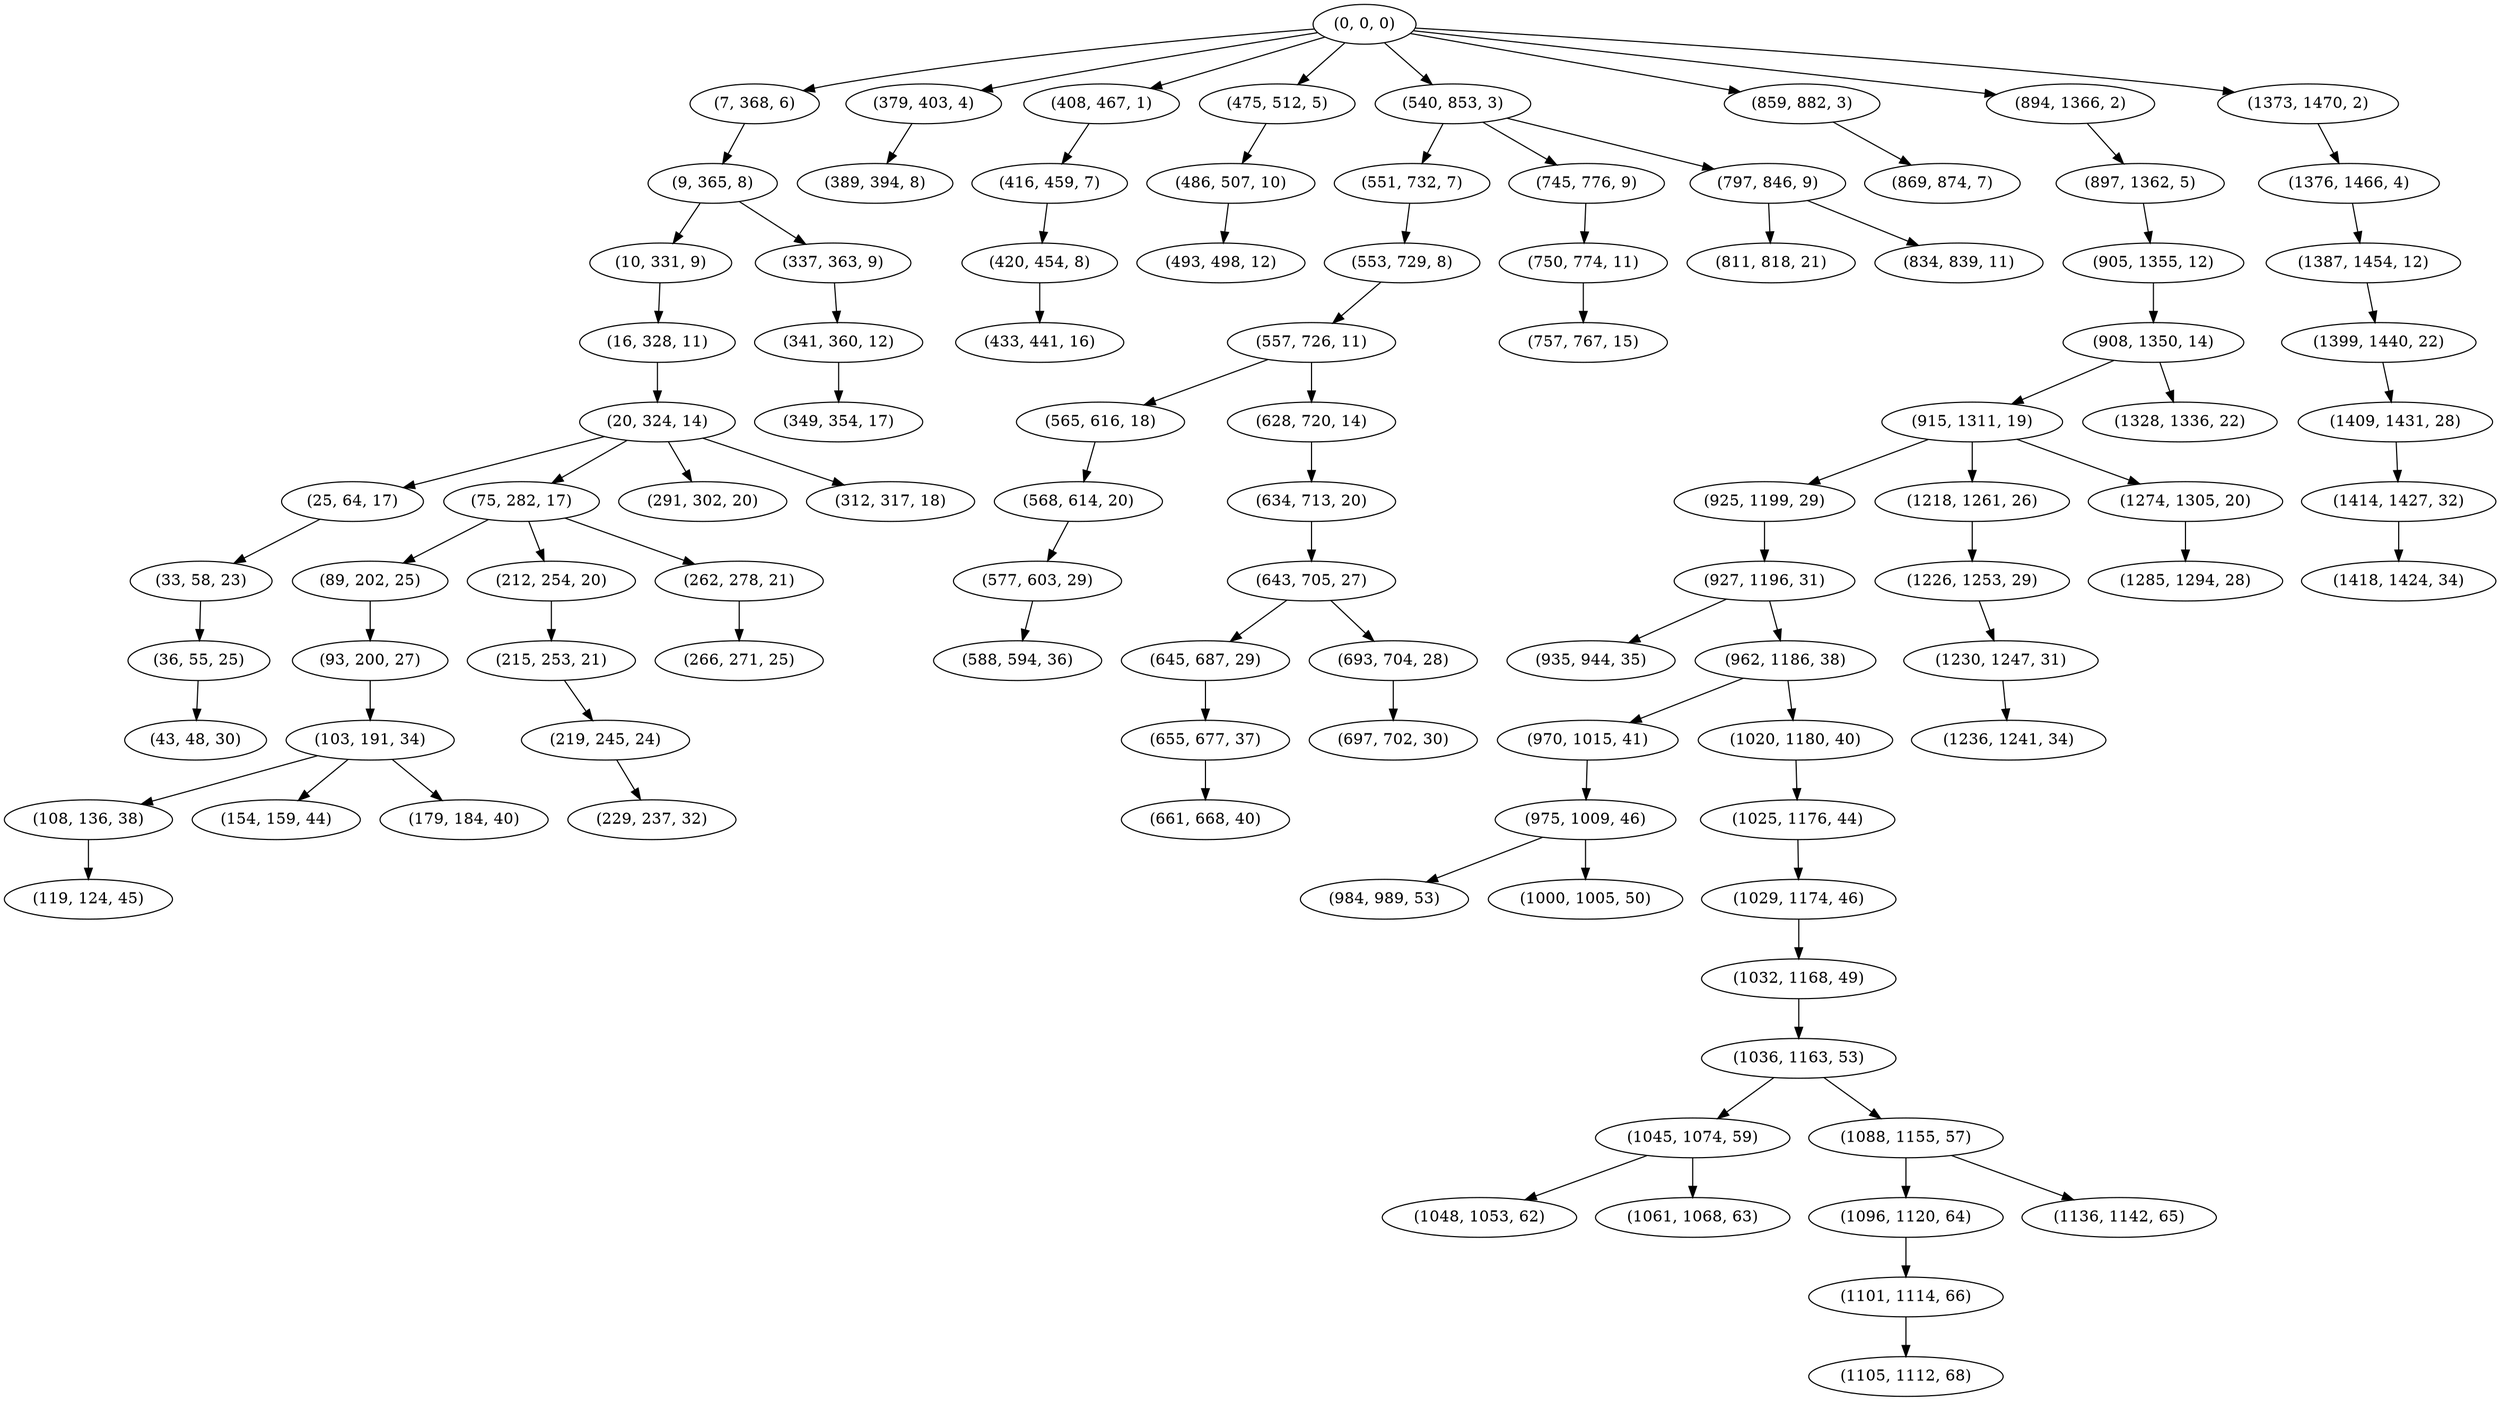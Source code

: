 digraph tree {
    "(0, 0, 0)";
    "(7, 368, 6)";
    "(9, 365, 8)";
    "(10, 331, 9)";
    "(16, 328, 11)";
    "(20, 324, 14)";
    "(25, 64, 17)";
    "(33, 58, 23)";
    "(36, 55, 25)";
    "(43, 48, 30)";
    "(75, 282, 17)";
    "(89, 202, 25)";
    "(93, 200, 27)";
    "(103, 191, 34)";
    "(108, 136, 38)";
    "(119, 124, 45)";
    "(154, 159, 44)";
    "(179, 184, 40)";
    "(212, 254, 20)";
    "(215, 253, 21)";
    "(219, 245, 24)";
    "(229, 237, 32)";
    "(262, 278, 21)";
    "(266, 271, 25)";
    "(291, 302, 20)";
    "(312, 317, 18)";
    "(337, 363, 9)";
    "(341, 360, 12)";
    "(349, 354, 17)";
    "(379, 403, 4)";
    "(389, 394, 8)";
    "(408, 467, 1)";
    "(416, 459, 7)";
    "(420, 454, 8)";
    "(433, 441, 16)";
    "(475, 512, 5)";
    "(486, 507, 10)";
    "(493, 498, 12)";
    "(540, 853, 3)";
    "(551, 732, 7)";
    "(553, 729, 8)";
    "(557, 726, 11)";
    "(565, 616, 18)";
    "(568, 614, 20)";
    "(577, 603, 29)";
    "(588, 594, 36)";
    "(628, 720, 14)";
    "(634, 713, 20)";
    "(643, 705, 27)";
    "(645, 687, 29)";
    "(655, 677, 37)";
    "(661, 668, 40)";
    "(693, 704, 28)";
    "(697, 702, 30)";
    "(745, 776, 9)";
    "(750, 774, 11)";
    "(757, 767, 15)";
    "(797, 846, 9)";
    "(811, 818, 21)";
    "(834, 839, 11)";
    "(859, 882, 3)";
    "(869, 874, 7)";
    "(894, 1366, 2)";
    "(897, 1362, 5)";
    "(905, 1355, 12)";
    "(908, 1350, 14)";
    "(915, 1311, 19)";
    "(925, 1199, 29)";
    "(927, 1196, 31)";
    "(935, 944, 35)";
    "(962, 1186, 38)";
    "(970, 1015, 41)";
    "(975, 1009, 46)";
    "(984, 989, 53)";
    "(1000, 1005, 50)";
    "(1020, 1180, 40)";
    "(1025, 1176, 44)";
    "(1029, 1174, 46)";
    "(1032, 1168, 49)";
    "(1036, 1163, 53)";
    "(1045, 1074, 59)";
    "(1048, 1053, 62)";
    "(1061, 1068, 63)";
    "(1088, 1155, 57)";
    "(1096, 1120, 64)";
    "(1101, 1114, 66)";
    "(1105, 1112, 68)";
    "(1136, 1142, 65)";
    "(1218, 1261, 26)";
    "(1226, 1253, 29)";
    "(1230, 1247, 31)";
    "(1236, 1241, 34)";
    "(1274, 1305, 20)";
    "(1285, 1294, 28)";
    "(1328, 1336, 22)";
    "(1373, 1470, 2)";
    "(1376, 1466, 4)";
    "(1387, 1454, 12)";
    "(1399, 1440, 22)";
    "(1409, 1431, 28)";
    "(1414, 1427, 32)";
    "(1418, 1424, 34)";
    "(0, 0, 0)" -> "(7, 368, 6)";
    "(0, 0, 0)" -> "(379, 403, 4)";
    "(0, 0, 0)" -> "(408, 467, 1)";
    "(0, 0, 0)" -> "(475, 512, 5)";
    "(0, 0, 0)" -> "(540, 853, 3)";
    "(0, 0, 0)" -> "(859, 882, 3)";
    "(0, 0, 0)" -> "(894, 1366, 2)";
    "(0, 0, 0)" -> "(1373, 1470, 2)";
    "(7, 368, 6)" -> "(9, 365, 8)";
    "(9, 365, 8)" -> "(10, 331, 9)";
    "(9, 365, 8)" -> "(337, 363, 9)";
    "(10, 331, 9)" -> "(16, 328, 11)";
    "(16, 328, 11)" -> "(20, 324, 14)";
    "(20, 324, 14)" -> "(25, 64, 17)";
    "(20, 324, 14)" -> "(75, 282, 17)";
    "(20, 324, 14)" -> "(291, 302, 20)";
    "(20, 324, 14)" -> "(312, 317, 18)";
    "(25, 64, 17)" -> "(33, 58, 23)";
    "(33, 58, 23)" -> "(36, 55, 25)";
    "(36, 55, 25)" -> "(43, 48, 30)";
    "(75, 282, 17)" -> "(89, 202, 25)";
    "(75, 282, 17)" -> "(212, 254, 20)";
    "(75, 282, 17)" -> "(262, 278, 21)";
    "(89, 202, 25)" -> "(93, 200, 27)";
    "(93, 200, 27)" -> "(103, 191, 34)";
    "(103, 191, 34)" -> "(108, 136, 38)";
    "(103, 191, 34)" -> "(154, 159, 44)";
    "(103, 191, 34)" -> "(179, 184, 40)";
    "(108, 136, 38)" -> "(119, 124, 45)";
    "(212, 254, 20)" -> "(215, 253, 21)";
    "(215, 253, 21)" -> "(219, 245, 24)";
    "(219, 245, 24)" -> "(229, 237, 32)";
    "(262, 278, 21)" -> "(266, 271, 25)";
    "(337, 363, 9)" -> "(341, 360, 12)";
    "(341, 360, 12)" -> "(349, 354, 17)";
    "(379, 403, 4)" -> "(389, 394, 8)";
    "(408, 467, 1)" -> "(416, 459, 7)";
    "(416, 459, 7)" -> "(420, 454, 8)";
    "(420, 454, 8)" -> "(433, 441, 16)";
    "(475, 512, 5)" -> "(486, 507, 10)";
    "(486, 507, 10)" -> "(493, 498, 12)";
    "(540, 853, 3)" -> "(551, 732, 7)";
    "(540, 853, 3)" -> "(745, 776, 9)";
    "(540, 853, 3)" -> "(797, 846, 9)";
    "(551, 732, 7)" -> "(553, 729, 8)";
    "(553, 729, 8)" -> "(557, 726, 11)";
    "(557, 726, 11)" -> "(565, 616, 18)";
    "(557, 726, 11)" -> "(628, 720, 14)";
    "(565, 616, 18)" -> "(568, 614, 20)";
    "(568, 614, 20)" -> "(577, 603, 29)";
    "(577, 603, 29)" -> "(588, 594, 36)";
    "(628, 720, 14)" -> "(634, 713, 20)";
    "(634, 713, 20)" -> "(643, 705, 27)";
    "(643, 705, 27)" -> "(645, 687, 29)";
    "(643, 705, 27)" -> "(693, 704, 28)";
    "(645, 687, 29)" -> "(655, 677, 37)";
    "(655, 677, 37)" -> "(661, 668, 40)";
    "(693, 704, 28)" -> "(697, 702, 30)";
    "(745, 776, 9)" -> "(750, 774, 11)";
    "(750, 774, 11)" -> "(757, 767, 15)";
    "(797, 846, 9)" -> "(811, 818, 21)";
    "(797, 846, 9)" -> "(834, 839, 11)";
    "(859, 882, 3)" -> "(869, 874, 7)";
    "(894, 1366, 2)" -> "(897, 1362, 5)";
    "(897, 1362, 5)" -> "(905, 1355, 12)";
    "(905, 1355, 12)" -> "(908, 1350, 14)";
    "(908, 1350, 14)" -> "(915, 1311, 19)";
    "(908, 1350, 14)" -> "(1328, 1336, 22)";
    "(915, 1311, 19)" -> "(925, 1199, 29)";
    "(915, 1311, 19)" -> "(1218, 1261, 26)";
    "(915, 1311, 19)" -> "(1274, 1305, 20)";
    "(925, 1199, 29)" -> "(927, 1196, 31)";
    "(927, 1196, 31)" -> "(935, 944, 35)";
    "(927, 1196, 31)" -> "(962, 1186, 38)";
    "(962, 1186, 38)" -> "(970, 1015, 41)";
    "(962, 1186, 38)" -> "(1020, 1180, 40)";
    "(970, 1015, 41)" -> "(975, 1009, 46)";
    "(975, 1009, 46)" -> "(984, 989, 53)";
    "(975, 1009, 46)" -> "(1000, 1005, 50)";
    "(1020, 1180, 40)" -> "(1025, 1176, 44)";
    "(1025, 1176, 44)" -> "(1029, 1174, 46)";
    "(1029, 1174, 46)" -> "(1032, 1168, 49)";
    "(1032, 1168, 49)" -> "(1036, 1163, 53)";
    "(1036, 1163, 53)" -> "(1045, 1074, 59)";
    "(1036, 1163, 53)" -> "(1088, 1155, 57)";
    "(1045, 1074, 59)" -> "(1048, 1053, 62)";
    "(1045, 1074, 59)" -> "(1061, 1068, 63)";
    "(1088, 1155, 57)" -> "(1096, 1120, 64)";
    "(1088, 1155, 57)" -> "(1136, 1142, 65)";
    "(1096, 1120, 64)" -> "(1101, 1114, 66)";
    "(1101, 1114, 66)" -> "(1105, 1112, 68)";
    "(1218, 1261, 26)" -> "(1226, 1253, 29)";
    "(1226, 1253, 29)" -> "(1230, 1247, 31)";
    "(1230, 1247, 31)" -> "(1236, 1241, 34)";
    "(1274, 1305, 20)" -> "(1285, 1294, 28)";
    "(1373, 1470, 2)" -> "(1376, 1466, 4)";
    "(1376, 1466, 4)" -> "(1387, 1454, 12)";
    "(1387, 1454, 12)" -> "(1399, 1440, 22)";
    "(1399, 1440, 22)" -> "(1409, 1431, 28)";
    "(1409, 1431, 28)" -> "(1414, 1427, 32)";
    "(1414, 1427, 32)" -> "(1418, 1424, 34)";
}

